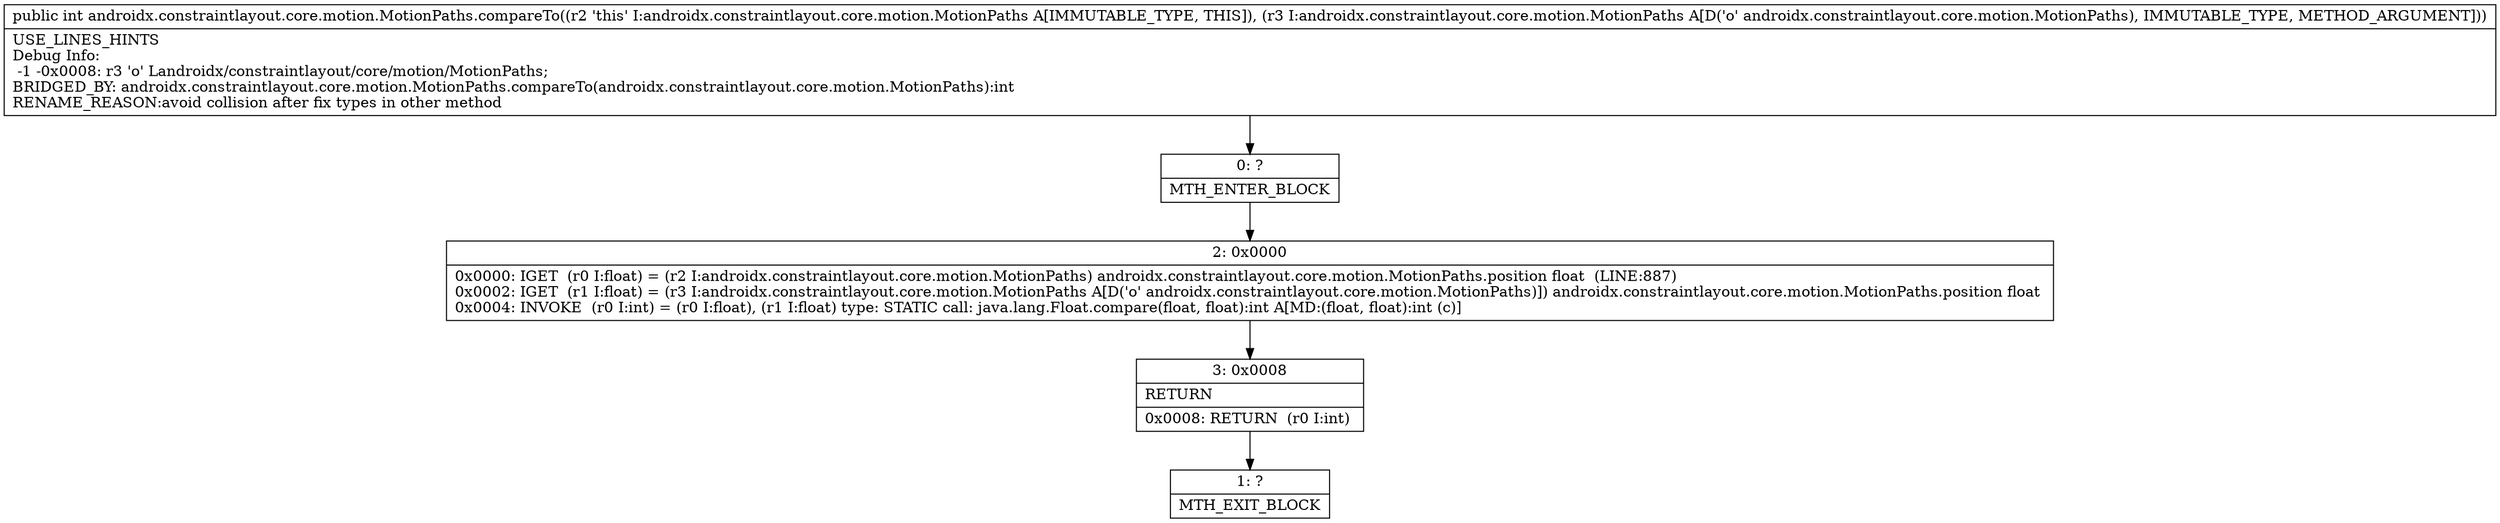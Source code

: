 digraph "CFG forandroidx.constraintlayout.core.motion.MotionPaths.compareTo(Landroidx\/constraintlayout\/core\/motion\/MotionPaths;)I" {
Node_0 [shape=record,label="{0\:\ ?|MTH_ENTER_BLOCK\l}"];
Node_2 [shape=record,label="{2\:\ 0x0000|0x0000: IGET  (r0 I:float) = (r2 I:androidx.constraintlayout.core.motion.MotionPaths) androidx.constraintlayout.core.motion.MotionPaths.position float  (LINE:887)\l0x0002: IGET  (r1 I:float) = (r3 I:androidx.constraintlayout.core.motion.MotionPaths A[D('o' androidx.constraintlayout.core.motion.MotionPaths)]) androidx.constraintlayout.core.motion.MotionPaths.position float \l0x0004: INVOKE  (r0 I:int) = (r0 I:float), (r1 I:float) type: STATIC call: java.lang.Float.compare(float, float):int A[MD:(float, float):int (c)]\l}"];
Node_3 [shape=record,label="{3\:\ 0x0008|RETURN\l|0x0008: RETURN  (r0 I:int) \l}"];
Node_1 [shape=record,label="{1\:\ ?|MTH_EXIT_BLOCK\l}"];
MethodNode[shape=record,label="{public int androidx.constraintlayout.core.motion.MotionPaths.compareTo((r2 'this' I:androidx.constraintlayout.core.motion.MotionPaths A[IMMUTABLE_TYPE, THIS]), (r3 I:androidx.constraintlayout.core.motion.MotionPaths A[D('o' androidx.constraintlayout.core.motion.MotionPaths), IMMUTABLE_TYPE, METHOD_ARGUMENT]))  | USE_LINES_HINTS\lDebug Info:\l  \-1 \-0x0008: r3 'o' Landroidx\/constraintlayout\/core\/motion\/MotionPaths;\lBRIDGED_BY: androidx.constraintlayout.core.motion.MotionPaths.compareTo(androidx.constraintlayout.core.motion.MotionPaths):int\lRENAME_REASON:avoid collision after fix types in other method\l}"];
MethodNode -> Node_0;Node_0 -> Node_2;
Node_2 -> Node_3;
Node_3 -> Node_1;
}

